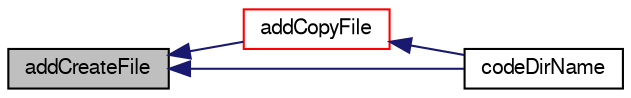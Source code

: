 digraph "addCreateFile"
{
  bgcolor="transparent";
  edge [fontname="FreeSans",fontsize="10",labelfontname="FreeSans",labelfontsize="10"];
  node [fontname="FreeSans",fontsize="10",shape=record];
  rankdir="LR";
  Node781 [label="addCreateFile",height=0.2,width=0.4,color="black", fillcolor="grey75", style="filled", fontcolor="black"];
  Node781 -> Node782 [dir="back",color="midnightblue",fontsize="10",style="solid",fontname="FreeSans"];
  Node782 [label="addCopyFile",height=0.2,width=0.4,color="red",URL="$a26070.html#a3e6d06804baa008db6c1acb729a67335",tooltip="Add a file template name, which will be found and filtered. "];
  Node782 -> Node783 [dir="back",color="midnightblue",fontsize="10",style="solid",fontname="FreeSans"];
  Node783 [label="codeDirName",height=0.2,width=0.4,color="black",URL="$a26070.html#a03583b008e55aa52fecb01f0df03b665",tooltip="Return the code-dirname. "];
  Node781 -> Node783 [dir="back",color="midnightblue",fontsize="10",style="solid",fontname="FreeSans"];
}
